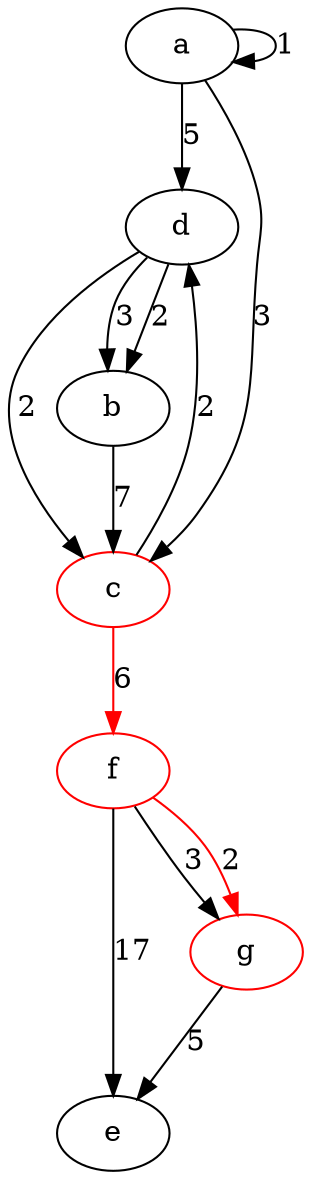 digraph {
a
a->d [label=5, weight=5]
a->c [label=3, weight=3]
a->a [label=1, weight=1]
b
b->c [label=7, weight=7]
c[color="red"]
c->f [label=6, weight=6, color="red"]
c->d [label=2, weight=2]
d
d->c [label=2, weight=2]
d->b [label=3, weight=3]
d->b [label=2, weight=2]
e
f[color="red"]
f->e [label=17, weight=17]
f->g [label=3, weight=3]
f->g [label=2, weight=2, color="red"]
g[color="red"]
g->e [label=5, weight=5]
}